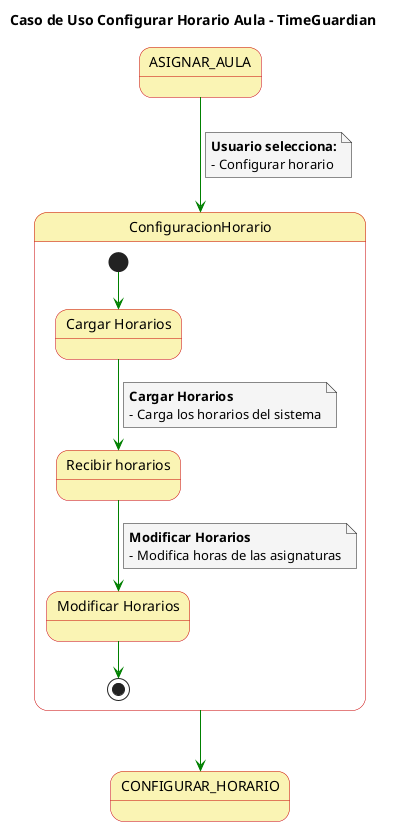 @startuml

skinparam state {
  BackgroundColor #faf4b4
  BorderColor #c90000
}

skinparam note {
  BackgroundColor #f5f5f5
}

skinparam linetype polyline

title Caso de Uso Configurar Horario Aula - TimeGuardian

ASIGNAR_AULA -[#green]-> ConfiguracionHorario 
note on link
  **Usuario selecciona:**
  - Configurar horario
end note

state ConfiguracionHorario {
  state 1 as "Cargar Horarios"
  state 2 as "Recibir horarios"
  state 3 as "Modificar Horarios"
  
  [*] -[#green]-> 1
  1 -[#green]-> 2
  note on link
      **Cargar Horarios**
      - Carga los horarios del sistema
  end note
  2 -[#green]-> 3
  note on link
    **Modificar Horarios**
    - Modifica horas de las asignaturas
  end note
  3 -[#green]-> [*]
}

ConfiguracionHorario -[#green]-> CONFIGURAR_HORARIO

@enduml
